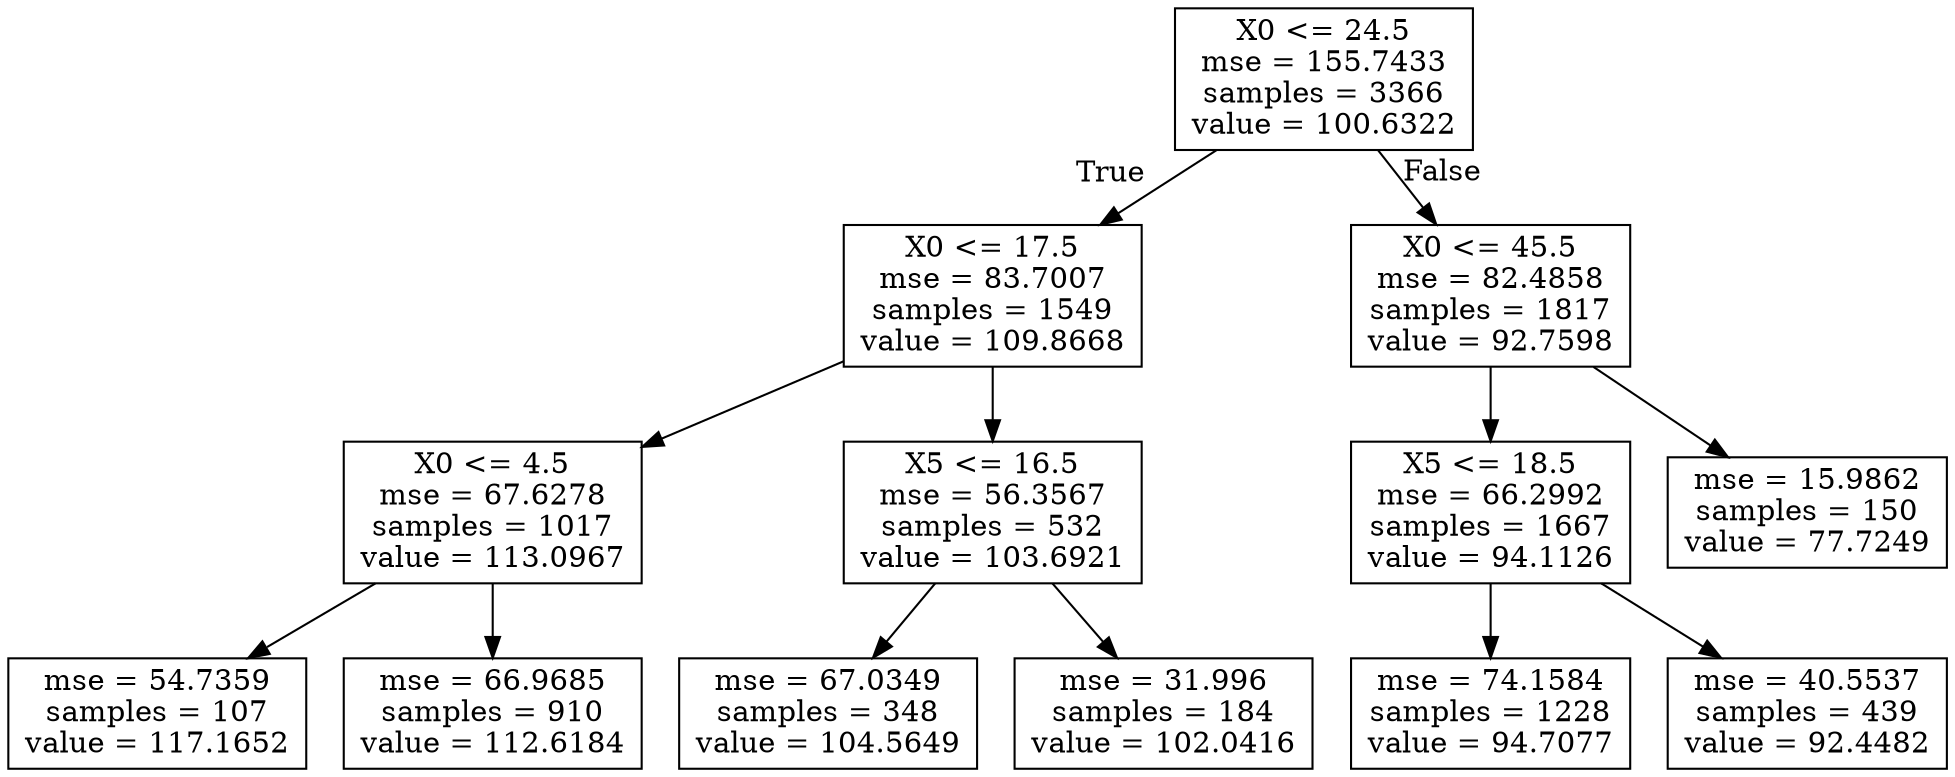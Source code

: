 digraph Tree {
node [shape=box] ;
0 [label="X0 <= 24.5\nmse = 155.7433\nsamples = 3366\nvalue = 100.6322"] ;
1 [label="X0 <= 17.5\nmse = 83.7007\nsamples = 1549\nvalue = 109.8668"] ;
0 -> 1 [labeldistance=2.5, labelangle=45, headlabel="True"] ;
2 [label="X0 <= 4.5\nmse = 67.6278\nsamples = 1017\nvalue = 113.0967"] ;
1 -> 2 ;
3 [label="mse = 54.7359\nsamples = 107\nvalue = 117.1652"] ;
2 -> 3 ;
4 [label="mse = 66.9685\nsamples = 910\nvalue = 112.6184"] ;
2 -> 4 ;
5 [label="X5 <= 16.5\nmse = 56.3567\nsamples = 532\nvalue = 103.6921"] ;
1 -> 5 ;
6 [label="mse = 67.0349\nsamples = 348\nvalue = 104.5649"] ;
5 -> 6 ;
7 [label="mse = 31.996\nsamples = 184\nvalue = 102.0416"] ;
5 -> 7 ;
8 [label="X0 <= 45.5\nmse = 82.4858\nsamples = 1817\nvalue = 92.7598"] ;
0 -> 8 [labeldistance=2.5, labelangle=-45, headlabel="False"] ;
9 [label="X5 <= 18.5\nmse = 66.2992\nsamples = 1667\nvalue = 94.1126"] ;
8 -> 9 ;
10 [label="mse = 74.1584\nsamples = 1228\nvalue = 94.7077"] ;
9 -> 10 ;
11 [label="mse = 40.5537\nsamples = 439\nvalue = 92.4482"] ;
9 -> 11 ;
12 [label="mse = 15.9862\nsamples = 150\nvalue = 77.7249"] ;
8 -> 12 ;
}